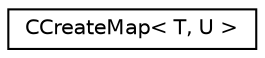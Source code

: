 digraph "Graphical Class Hierarchy"
{
  edge [fontname="Helvetica",fontsize="10",labelfontname="Helvetica",labelfontsize="10"];
  node [fontname="Helvetica",fontsize="10",shape=record];
  rankdir="LR";
  Node0 [label="CCreateMap\< T, U \>",height=0.2,width=0.4,color="black", fillcolor="white", style="filled",URL="$class_c_create_map.html",tooltip="creates a map from a list by overloading operator() "];
}
